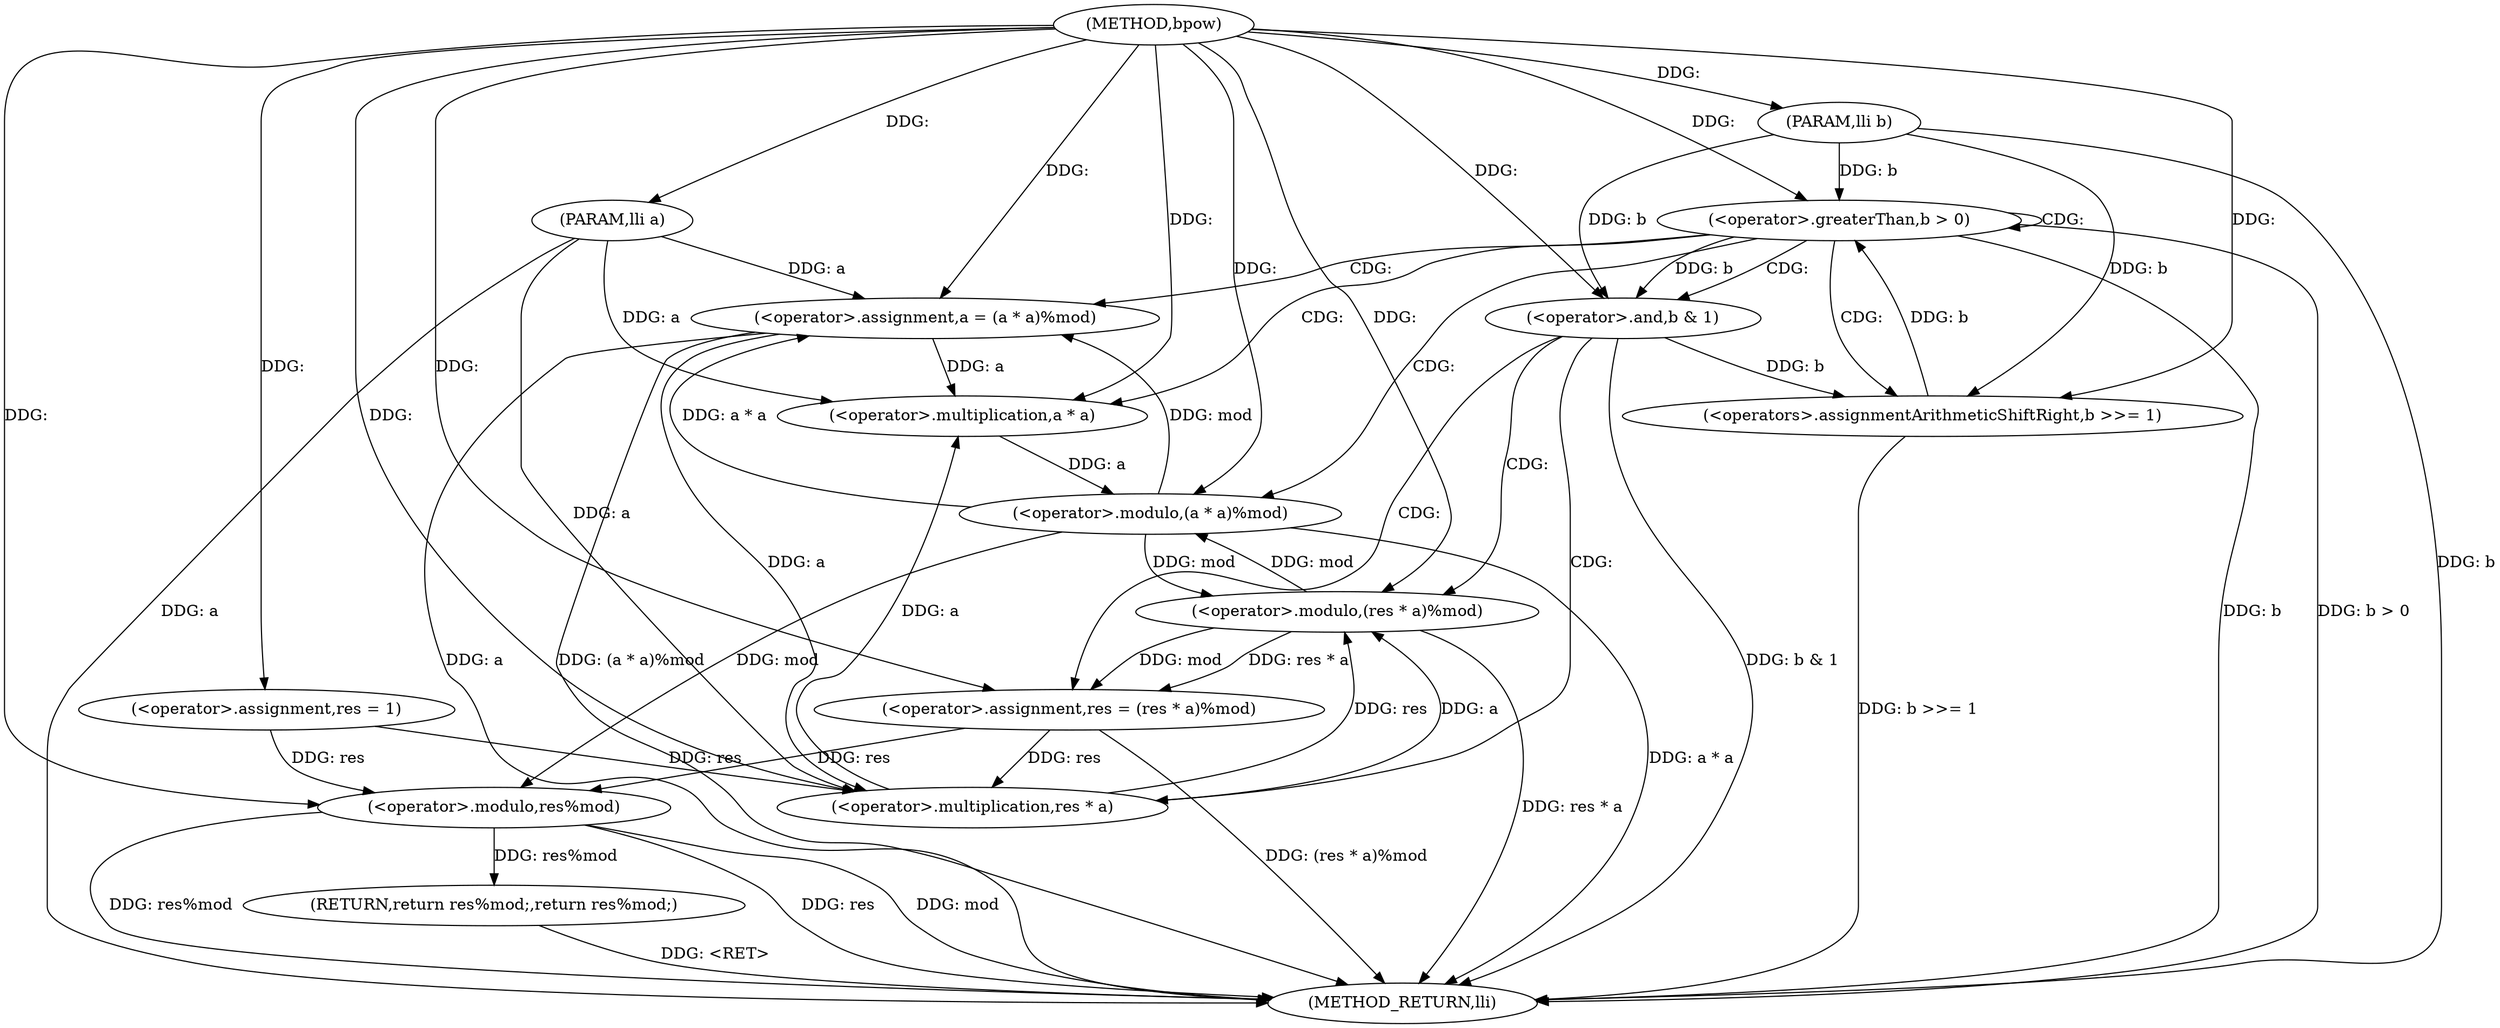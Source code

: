 digraph "bpow" {  
"1000130" [label = "(METHOD,bpow)" ]
"1000168" [label = "(METHOD_RETURN,lli)" ]
"1000131" [label = "(PARAM,lli a)" ]
"1000132" [label = "(PARAM,lli b)" ]
"1000135" [label = "(<operator>.assignment,res = 1)" ]
"1000164" [label = "(RETURN,return res%mod;,return res%mod;)" ]
"1000139" [label = "(<operator>.greaterThan,b > 0)" ]
"1000165" [label = "(<operator>.modulo,res%mod)" ]
"1000154" [label = "(<operator>.assignment,a = (a * a)%mod)" ]
"1000161" [label = "(<operators>.assignmentArithmeticShiftRight,b >>= 1)" ]
"1000144" [label = "(<operator>.and,b & 1)" ]
"1000147" [label = "(<operator>.assignment,res = (res * a)%mod)" ]
"1000156" [label = "(<operator>.modulo,(a * a)%mod)" ]
"1000149" [label = "(<operator>.modulo,(res * a)%mod)" ]
"1000157" [label = "(<operator>.multiplication,a * a)" ]
"1000150" [label = "(<operator>.multiplication,res * a)" ]
  "1000131" -> "1000168"  [ label = "DDG: a"] 
  "1000132" -> "1000168"  [ label = "DDG: b"] 
  "1000139" -> "1000168"  [ label = "DDG: b"] 
  "1000139" -> "1000168"  [ label = "DDG: b > 0"] 
  "1000165" -> "1000168"  [ label = "DDG: res"] 
  "1000165" -> "1000168"  [ label = "DDG: mod"] 
  "1000165" -> "1000168"  [ label = "DDG: res%mod"] 
  "1000144" -> "1000168"  [ label = "DDG: b & 1"] 
  "1000149" -> "1000168"  [ label = "DDG: res * a"] 
  "1000147" -> "1000168"  [ label = "DDG: (res * a)%mod"] 
  "1000154" -> "1000168"  [ label = "DDG: a"] 
  "1000156" -> "1000168"  [ label = "DDG: a * a"] 
  "1000154" -> "1000168"  [ label = "DDG: (a * a)%mod"] 
  "1000161" -> "1000168"  [ label = "DDG: b >>= 1"] 
  "1000164" -> "1000168"  [ label = "DDG: <RET>"] 
  "1000130" -> "1000131"  [ label = "DDG: "] 
  "1000130" -> "1000132"  [ label = "DDG: "] 
  "1000130" -> "1000135"  [ label = "DDG: "] 
  "1000165" -> "1000164"  [ label = "DDG: res%mod"] 
  "1000161" -> "1000139"  [ label = "DDG: b"] 
  "1000132" -> "1000139"  [ label = "DDG: b"] 
  "1000130" -> "1000139"  [ label = "DDG: "] 
  "1000156" -> "1000154"  [ label = "DDG: mod"] 
  "1000156" -> "1000154"  [ label = "DDG: a * a"] 
  "1000135" -> "1000165"  [ label = "DDG: res"] 
  "1000147" -> "1000165"  [ label = "DDG: res"] 
  "1000130" -> "1000165"  [ label = "DDG: "] 
  "1000156" -> "1000165"  [ label = "DDG: mod"] 
  "1000149" -> "1000147"  [ label = "DDG: mod"] 
  "1000149" -> "1000147"  [ label = "DDG: res * a"] 
  "1000131" -> "1000154"  [ label = "DDG: a"] 
  "1000130" -> "1000154"  [ label = "DDG: "] 
  "1000144" -> "1000161"  [ label = "DDG: b"] 
  "1000132" -> "1000161"  [ label = "DDG: b"] 
  "1000130" -> "1000161"  [ label = "DDG: "] 
  "1000139" -> "1000144"  [ label = "DDG: b"] 
  "1000132" -> "1000144"  [ label = "DDG: b"] 
  "1000130" -> "1000144"  [ label = "DDG: "] 
  "1000130" -> "1000147"  [ label = "DDG: "] 
  "1000157" -> "1000156"  [ label = "DDG: a"] 
  "1000149" -> "1000156"  [ label = "DDG: mod"] 
  "1000130" -> "1000156"  [ label = "DDG: "] 
  "1000150" -> "1000149"  [ label = "DDG: res"] 
  "1000150" -> "1000149"  [ label = "DDG: a"] 
  "1000156" -> "1000149"  [ label = "DDG: mod"] 
  "1000130" -> "1000149"  [ label = "DDG: "] 
  "1000150" -> "1000157"  [ label = "DDG: a"] 
  "1000154" -> "1000157"  [ label = "DDG: a"] 
  "1000131" -> "1000157"  [ label = "DDG: a"] 
  "1000130" -> "1000157"  [ label = "DDG: "] 
  "1000135" -> "1000150"  [ label = "DDG: res"] 
  "1000147" -> "1000150"  [ label = "DDG: res"] 
  "1000130" -> "1000150"  [ label = "DDG: "] 
  "1000154" -> "1000150"  [ label = "DDG: a"] 
  "1000131" -> "1000150"  [ label = "DDG: a"] 
  "1000139" -> "1000156"  [ label = "CDG: "] 
  "1000139" -> "1000154"  [ label = "CDG: "] 
  "1000139" -> "1000161"  [ label = "CDG: "] 
  "1000139" -> "1000139"  [ label = "CDG: "] 
  "1000139" -> "1000144"  [ label = "CDG: "] 
  "1000139" -> "1000157"  [ label = "CDG: "] 
  "1000144" -> "1000147"  [ label = "CDG: "] 
  "1000144" -> "1000150"  [ label = "CDG: "] 
  "1000144" -> "1000149"  [ label = "CDG: "] 
}
